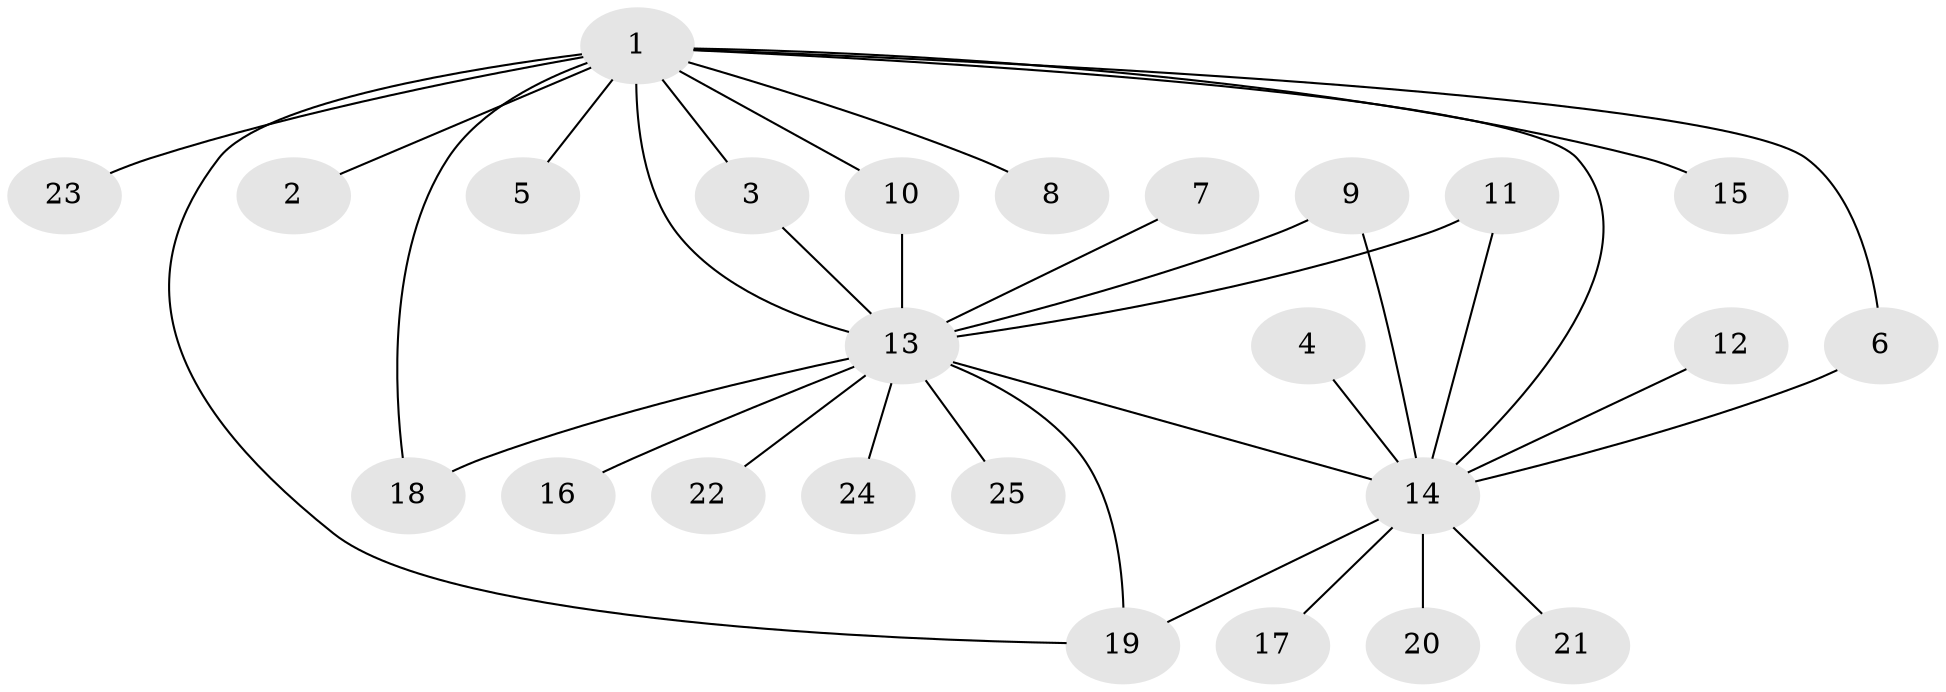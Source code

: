// original degree distribution, {21: 0.02, 2: 0.18, 1: 0.5, 15: 0.04, 6: 0.02, 4: 0.04, 3: 0.14, 5: 0.02, 7: 0.04}
// Generated by graph-tools (version 1.1) at 2025/26/03/09/25 03:26:05]
// undirected, 25 vertices, 33 edges
graph export_dot {
graph [start="1"]
  node [color=gray90,style=filled];
  1;
  2;
  3;
  4;
  5;
  6;
  7;
  8;
  9;
  10;
  11;
  12;
  13;
  14;
  15;
  16;
  17;
  18;
  19;
  20;
  21;
  22;
  23;
  24;
  25;
  1 -- 2 [weight=1.0];
  1 -- 3 [weight=1.0];
  1 -- 5 [weight=1.0];
  1 -- 6 [weight=1.0];
  1 -- 8 [weight=1.0];
  1 -- 10 [weight=1.0];
  1 -- 13 [weight=3.0];
  1 -- 14 [weight=2.0];
  1 -- 15 [weight=1.0];
  1 -- 18 [weight=1.0];
  1 -- 19 [weight=2.0];
  1 -- 23 [weight=1.0];
  3 -- 13 [weight=1.0];
  4 -- 14 [weight=1.0];
  6 -- 14 [weight=1.0];
  7 -- 13 [weight=1.0];
  9 -- 13 [weight=1.0];
  9 -- 14 [weight=1.0];
  10 -- 13 [weight=1.0];
  11 -- 13 [weight=1.0];
  11 -- 14 [weight=1.0];
  12 -- 14 [weight=1.0];
  13 -- 14 [weight=3.0];
  13 -- 16 [weight=1.0];
  13 -- 18 [weight=2.0];
  13 -- 19 [weight=2.0];
  13 -- 22 [weight=1.0];
  13 -- 24 [weight=1.0];
  13 -- 25 [weight=1.0];
  14 -- 17 [weight=1.0];
  14 -- 19 [weight=3.0];
  14 -- 20 [weight=1.0];
  14 -- 21 [weight=3.0];
}
